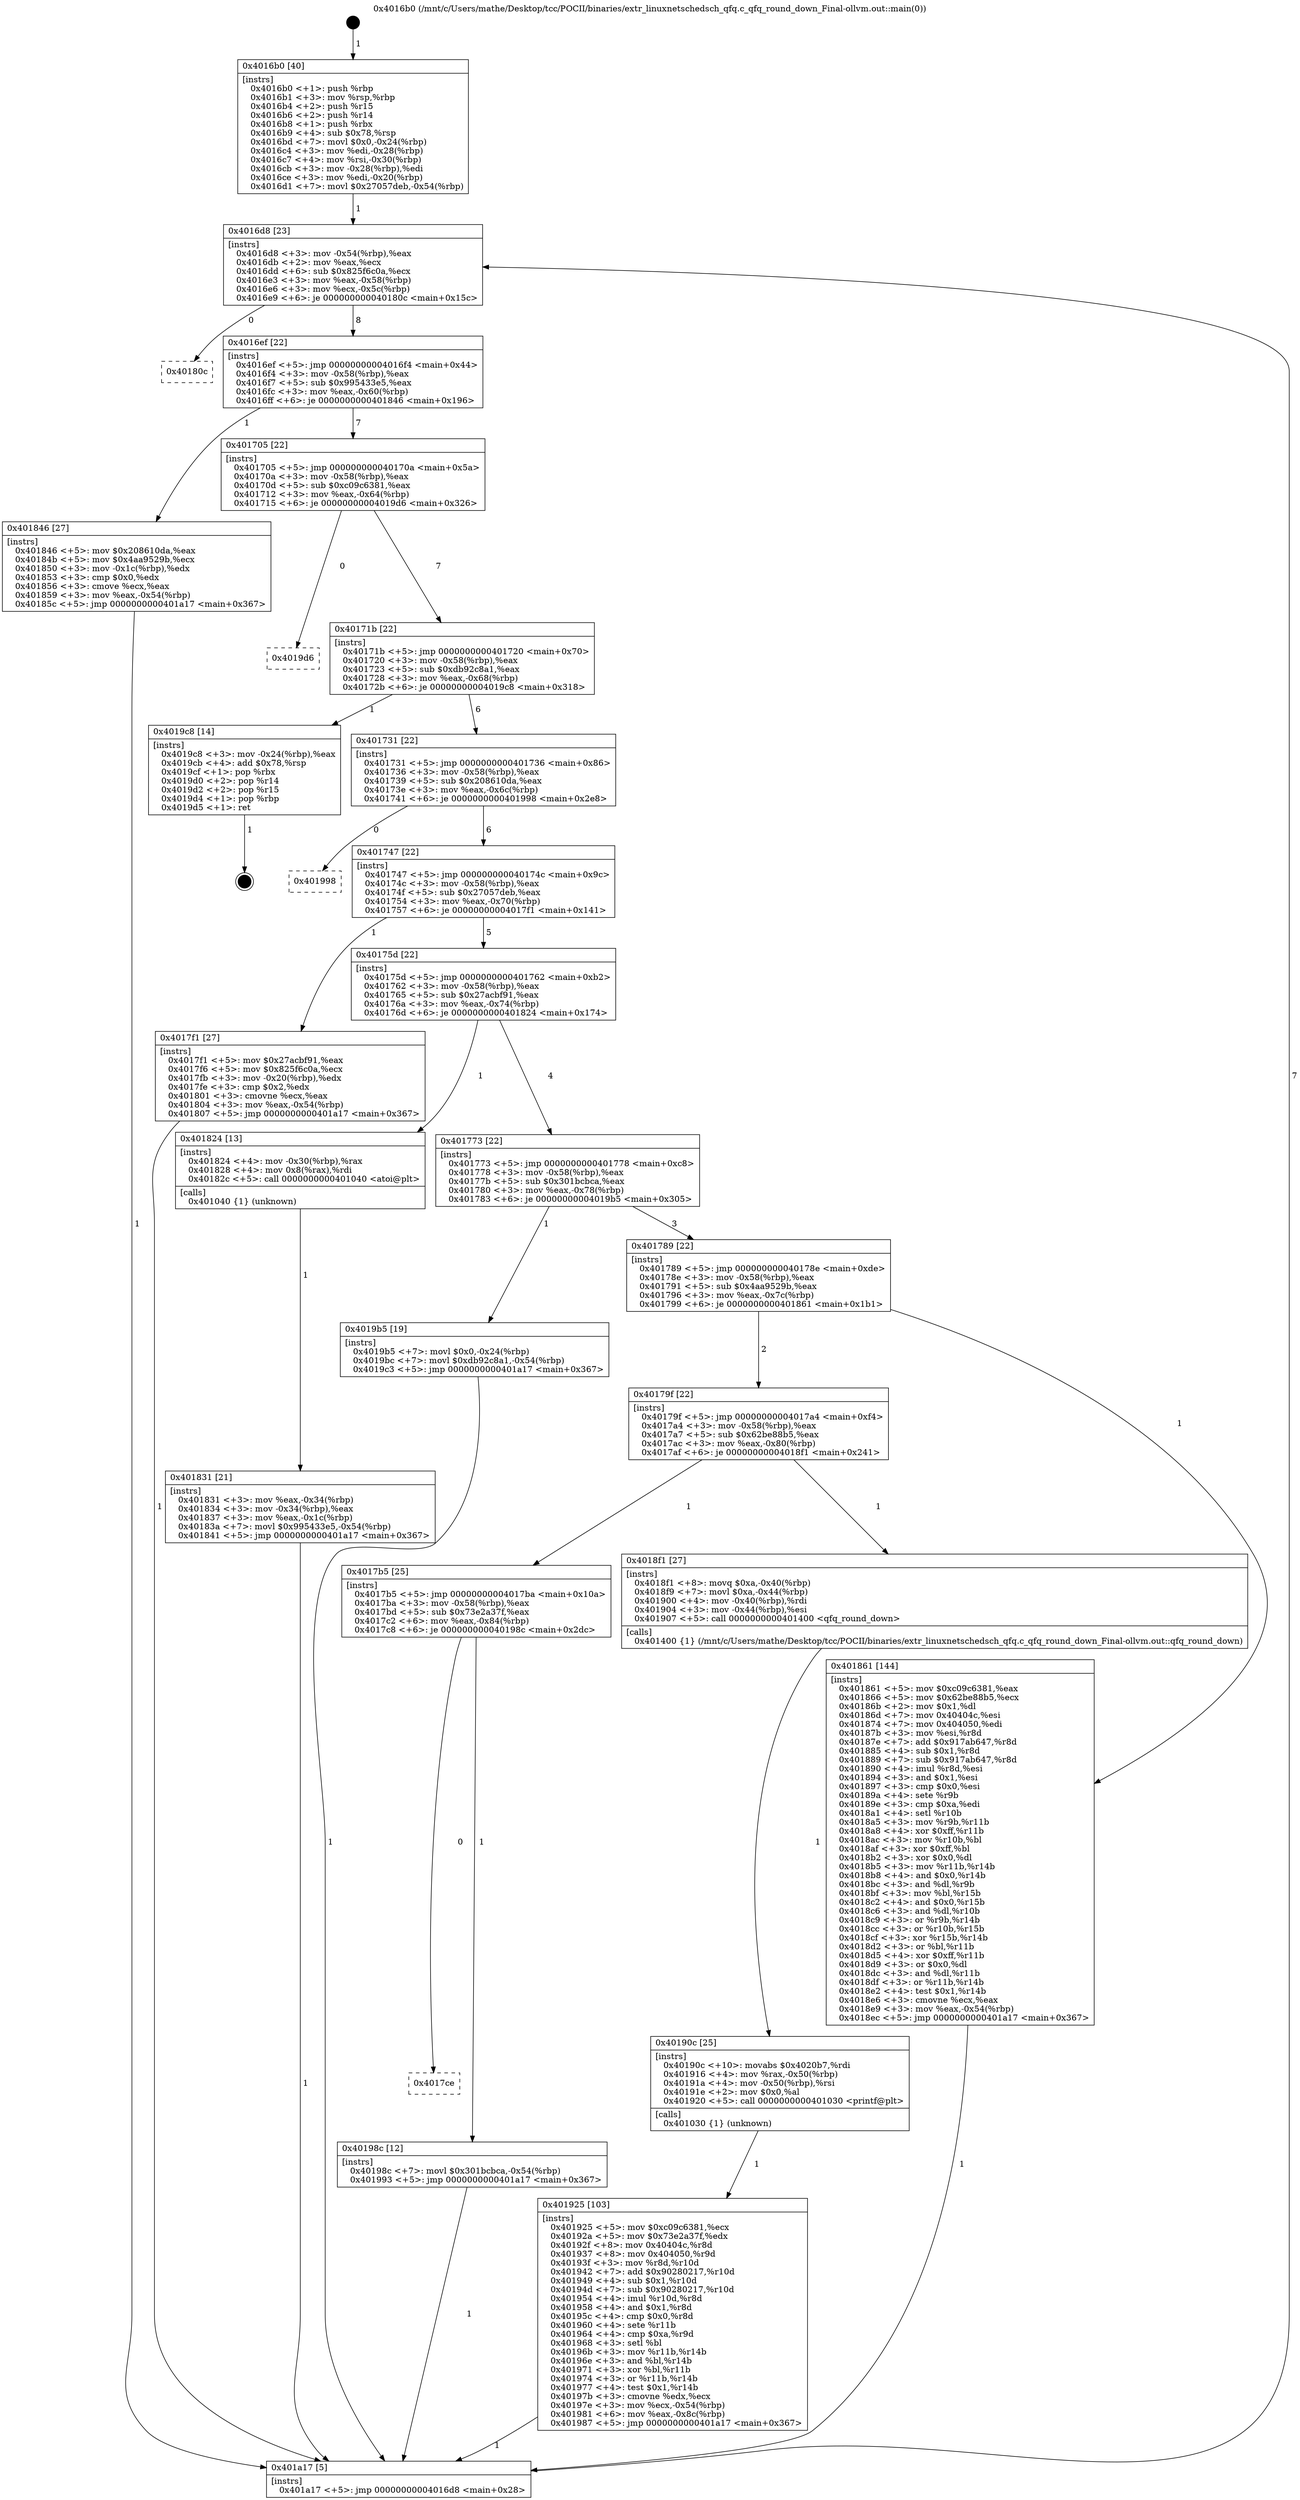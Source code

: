 digraph "0x4016b0" {
  label = "0x4016b0 (/mnt/c/Users/mathe/Desktop/tcc/POCII/binaries/extr_linuxnetschedsch_qfq.c_qfq_round_down_Final-ollvm.out::main(0))"
  labelloc = "t"
  node[shape=record]

  Entry [label="",width=0.3,height=0.3,shape=circle,fillcolor=black,style=filled]
  "0x4016d8" [label="{
     0x4016d8 [23]\l
     | [instrs]\l
     &nbsp;&nbsp;0x4016d8 \<+3\>: mov -0x54(%rbp),%eax\l
     &nbsp;&nbsp;0x4016db \<+2\>: mov %eax,%ecx\l
     &nbsp;&nbsp;0x4016dd \<+6\>: sub $0x825f6c0a,%ecx\l
     &nbsp;&nbsp;0x4016e3 \<+3\>: mov %eax,-0x58(%rbp)\l
     &nbsp;&nbsp;0x4016e6 \<+3\>: mov %ecx,-0x5c(%rbp)\l
     &nbsp;&nbsp;0x4016e9 \<+6\>: je 000000000040180c \<main+0x15c\>\l
  }"]
  "0x40180c" [label="{
     0x40180c\l
  }", style=dashed]
  "0x4016ef" [label="{
     0x4016ef [22]\l
     | [instrs]\l
     &nbsp;&nbsp;0x4016ef \<+5\>: jmp 00000000004016f4 \<main+0x44\>\l
     &nbsp;&nbsp;0x4016f4 \<+3\>: mov -0x58(%rbp),%eax\l
     &nbsp;&nbsp;0x4016f7 \<+5\>: sub $0x995433e5,%eax\l
     &nbsp;&nbsp;0x4016fc \<+3\>: mov %eax,-0x60(%rbp)\l
     &nbsp;&nbsp;0x4016ff \<+6\>: je 0000000000401846 \<main+0x196\>\l
  }"]
  Exit [label="",width=0.3,height=0.3,shape=circle,fillcolor=black,style=filled,peripheries=2]
  "0x401846" [label="{
     0x401846 [27]\l
     | [instrs]\l
     &nbsp;&nbsp;0x401846 \<+5\>: mov $0x208610da,%eax\l
     &nbsp;&nbsp;0x40184b \<+5\>: mov $0x4aa9529b,%ecx\l
     &nbsp;&nbsp;0x401850 \<+3\>: mov -0x1c(%rbp),%edx\l
     &nbsp;&nbsp;0x401853 \<+3\>: cmp $0x0,%edx\l
     &nbsp;&nbsp;0x401856 \<+3\>: cmove %ecx,%eax\l
     &nbsp;&nbsp;0x401859 \<+3\>: mov %eax,-0x54(%rbp)\l
     &nbsp;&nbsp;0x40185c \<+5\>: jmp 0000000000401a17 \<main+0x367\>\l
  }"]
  "0x401705" [label="{
     0x401705 [22]\l
     | [instrs]\l
     &nbsp;&nbsp;0x401705 \<+5\>: jmp 000000000040170a \<main+0x5a\>\l
     &nbsp;&nbsp;0x40170a \<+3\>: mov -0x58(%rbp),%eax\l
     &nbsp;&nbsp;0x40170d \<+5\>: sub $0xc09c6381,%eax\l
     &nbsp;&nbsp;0x401712 \<+3\>: mov %eax,-0x64(%rbp)\l
     &nbsp;&nbsp;0x401715 \<+6\>: je 00000000004019d6 \<main+0x326\>\l
  }"]
  "0x4017ce" [label="{
     0x4017ce\l
  }", style=dashed]
  "0x4019d6" [label="{
     0x4019d6\l
  }", style=dashed]
  "0x40171b" [label="{
     0x40171b [22]\l
     | [instrs]\l
     &nbsp;&nbsp;0x40171b \<+5\>: jmp 0000000000401720 \<main+0x70\>\l
     &nbsp;&nbsp;0x401720 \<+3\>: mov -0x58(%rbp),%eax\l
     &nbsp;&nbsp;0x401723 \<+5\>: sub $0xdb92c8a1,%eax\l
     &nbsp;&nbsp;0x401728 \<+3\>: mov %eax,-0x68(%rbp)\l
     &nbsp;&nbsp;0x40172b \<+6\>: je 00000000004019c8 \<main+0x318\>\l
  }"]
  "0x40198c" [label="{
     0x40198c [12]\l
     | [instrs]\l
     &nbsp;&nbsp;0x40198c \<+7\>: movl $0x301bcbca,-0x54(%rbp)\l
     &nbsp;&nbsp;0x401993 \<+5\>: jmp 0000000000401a17 \<main+0x367\>\l
  }"]
  "0x4019c8" [label="{
     0x4019c8 [14]\l
     | [instrs]\l
     &nbsp;&nbsp;0x4019c8 \<+3\>: mov -0x24(%rbp),%eax\l
     &nbsp;&nbsp;0x4019cb \<+4\>: add $0x78,%rsp\l
     &nbsp;&nbsp;0x4019cf \<+1\>: pop %rbx\l
     &nbsp;&nbsp;0x4019d0 \<+2\>: pop %r14\l
     &nbsp;&nbsp;0x4019d2 \<+2\>: pop %r15\l
     &nbsp;&nbsp;0x4019d4 \<+1\>: pop %rbp\l
     &nbsp;&nbsp;0x4019d5 \<+1\>: ret\l
  }"]
  "0x401731" [label="{
     0x401731 [22]\l
     | [instrs]\l
     &nbsp;&nbsp;0x401731 \<+5\>: jmp 0000000000401736 \<main+0x86\>\l
     &nbsp;&nbsp;0x401736 \<+3\>: mov -0x58(%rbp),%eax\l
     &nbsp;&nbsp;0x401739 \<+5\>: sub $0x208610da,%eax\l
     &nbsp;&nbsp;0x40173e \<+3\>: mov %eax,-0x6c(%rbp)\l
     &nbsp;&nbsp;0x401741 \<+6\>: je 0000000000401998 \<main+0x2e8\>\l
  }"]
  "0x401925" [label="{
     0x401925 [103]\l
     | [instrs]\l
     &nbsp;&nbsp;0x401925 \<+5\>: mov $0xc09c6381,%ecx\l
     &nbsp;&nbsp;0x40192a \<+5\>: mov $0x73e2a37f,%edx\l
     &nbsp;&nbsp;0x40192f \<+8\>: mov 0x40404c,%r8d\l
     &nbsp;&nbsp;0x401937 \<+8\>: mov 0x404050,%r9d\l
     &nbsp;&nbsp;0x40193f \<+3\>: mov %r8d,%r10d\l
     &nbsp;&nbsp;0x401942 \<+7\>: add $0x90280217,%r10d\l
     &nbsp;&nbsp;0x401949 \<+4\>: sub $0x1,%r10d\l
     &nbsp;&nbsp;0x40194d \<+7\>: sub $0x90280217,%r10d\l
     &nbsp;&nbsp;0x401954 \<+4\>: imul %r10d,%r8d\l
     &nbsp;&nbsp;0x401958 \<+4\>: and $0x1,%r8d\l
     &nbsp;&nbsp;0x40195c \<+4\>: cmp $0x0,%r8d\l
     &nbsp;&nbsp;0x401960 \<+4\>: sete %r11b\l
     &nbsp;&nbsp;0x401964 \<+4\>: cmp $0xa,%r9d\l
     &nbsp;&nbsp;0x401968 \<+3\>: setl %bl\l
     &nbsp;&nbsp;0x40196b \<+3\>: mov %r11b,%r14b\l
     &nbsp;&nbsp;0x40196e \<+3\>: and %bl,%r14b\l
     &nbsp;&nbsp;0x401971 \<+3\>: xor %bl,%r11b\l
     &nbsp;&nbsp;0x401974 \<+3\>: or %r11b,%r14b\l
     &nbsp;&nbsp;0x401977 \<+4\>: test $0x1,%r14b\l
     &nbsp;&nbsp;0x40197b \<+3\>: cmovne %edx,%ecx\l
     &nbsp;&nbsp;0x40197e \<+3\>: mov %ecx,-0x54(%rbp)\l
     &nbsp;&nbsp;0x401981 \<+6\>: mov %eax,-0x8c(%rbp)\l
     &nbsp;&nbsp;0x401987 \<+5\>: jmp 0000000000401a17 \<main+0x367\>\l
  }"]
  "0x401998" [label="{
     0x401998\l
  }", style=dashed]
  "0x401747" [label="{
     0x401747 [22]\l
     | [instrs]\l
     &nbsp;&nbsp;0x401747 \<+5\>: jmp 000000000040174c \<main+0x9c\>\l
     &nbsp;&nbsp;0x40174c \<+3\>: mov -0x58(%rbp),%eax\l
     &nbsp;&nbsp;0x40174f \<+5\>: sub $0x27057deb,%eax\l
     &nbsp;&nbsp;0x401754 \<+3\>: mov %eax,-0x70(%rbp)\l
     &nbsp;&nbsp;0x401757 \<+6\>: je 00000000004017f1 \<main+0x141\>\l
  }"]
  "0x40190c" [label="{
     0x40190c [25]\l
     | [instrs]\l
     &nbsp;&nbsp;0x40190c \<+10\>: movabs $0x4020b7,%rdi\l
     &nbsp;&nbsp;0x401916 \<+4\>: mov %rax,-0x50(%rbp)\l
     &nbsp;&nbsp;0x40191a \<+4\>: mov -0x50(%rbp),%rsi\l
     &nbsp;&nbsp;0x40191e \<+2\>: mov $0x0,%al\l
     &nbsp;&nbsp;0x401920 \<+5\>: call 0000000000401030 \<printf@plt\>\l
     | [calls]\l
     &nbsp;&nbsp;0x401030 \{1\} (unknown)\l
  }"]
  "0x4017f1" [label="{
     0x4017f1 [27]\l
     | [instrs]\l
     &nbsp;&nbsp;0x4017f1 \<+5\>: mov $0x27acbf91,%eax\l
     &nbsp;&nbsp;0x4017f6 \<+5\>: mov $0x825f6c0a,%ecx\l
     &nbsp;&nbsp;0x4017fb \<+3\>: mov -0x20(%rbp),%edx\l
     &nbsp;&nbsp;0x4017fe \<+3\>: cmp $0x2,%edx\l
     &nbsp;&nbsp;0x401801 \<+3\>: cmovne %ecx,%eax\l
     &nbsp;&nbsp;0x401804 \<+3\>: mov %eax,-0x54(%rbp)\l
     &nbsp;&nbsp;0x401807 \<+5\>: jmp 0000000000401a17 \<main+0x367\>\l
  }"]
  "0x40175d" [label="{
     0x40175d [22]\l
     | [instrs]\l
     &nbsp;&nbsp;0x40175d \<+5\>: jmp 0000000000401762 \<main+0xb2\>\l
     &nbsp;&nbsp;0x401762 \<+3\>: mov -0x58(%rbp),%eax\l
     &nbsp;&nbsp;0x401765 \<+5\>: sub $0x27acbf91,%eax\l
     &nbsp;&nbsp;0x40176a \<+3\>: mov %eax,-0x74(%rbp)\l
     &nbsp;&nbsp;0x40176d \<+6\>: je 0000000000401824 \<main+0x174\>\l
  }"]
  "0x401a17" [label="{
     0x401a17 [5]\l
     | [instrs]\l
     &nbsp;&nbsp;0x401a17 \<+5\>: jmp 00000000004016d8 \<main+0x28\>\l
  }"]
  "0x4016b0" [label="{
     0x4016b0 [40]\l
     | [instrs]\l
     &nbsp;&nbsp;0x4016b0 \<+1\>: push %rbp\l
     &nbsp;&nbsp;0x4016b1 \<+3\>: mov %rsp,%rbp\l
     &nbsp;&nbsp;0x4016b4 \<+2\>: push %r15\l
     &nbsp;&nbsp;0x4016b6 \<+2\>: push %r14\l
     &nbsp;&nbsp;0x4016b8 \<+1\>: push %rbx\l
     &nbsp;&nbsp;0x4016b9 \<+4\>: sub $0x78,%rsp\l
     &nbsp;&nbsp;0x4016bd \<+7\>: movl $0x0,-0x24(%rbp)\l
     &nbsp;&nbsp;0x4016c4 \<+3\>: mov %edi,-0x28(%rbp)\l
     &nbsp;&nbsp;0x4016c7 \<+4\>: mov %rsi,-0x30(%rbp)\l
     &nbsp;&nbsp;0x4016cb \<+3\>: mov -0x28(%rbp),%edi\l
     &nbsp;&nbsp;0x4016ce \<+3\>: mov %edi,-0x20(%rbp)\l
     &nbsp;&nbsp;0x4016d1 \<+7\>: movl $0x27057deb,-0x54(%rbp)\l
  }"]
  "0x4017b5" [label="{
     0x4017b5 [25]\l
     | [instrs]\l
     &nbsp;&nbsp;0x4017b5 \<+5\>: jmp 00000000004017ba \<main+0x10a\>\l
     &nbsp;&nbsp;0x4017ba \<+3\>: mov -0x58(%rbp),%eax\l
     &nbsp;&nbsp;0x4017bd \<+5\>: sub $0x73e2a37f,%eax\l
     &nbsp;&nbsp;0x4017c2 \<+6\>: mov %eax,-0x84(%rbp)\l
     &nbsp;&nbsp;0x4017c8 \<+6\>: je 000000000040198c \<main+0x2dc\>\l
  }"]
  "0x401824" [label="{
     0x401824 [13]\l
     | [instrs]\l
     &nbsp;&nbsp;0x401824 \<+4\>: mov -0x30(%rbp),%rax\l
     &nbsp;&nbsp;0x401828 \<+4\>: mov 0x8(%rax),%rdi\l
     &nbsp;&nbsp;0x40182c \<+5\>: call 0000000000401040 \<atoi@plt\>\l
     | [calls]\l
     &nbsp;&nbsp;0x401040 \{1\} (unknown)\l
  }"]
  "0x401773" [label="{
     0x401773 [22]\l
     | [instrs]\l
     &nbsp;&nbsp;0x401773 \<+5\>: jmp 0000000000401778 \<main+0xc8\>\l
     &nbsp;&nbsp;0x401778 \<+3\>: mov -0x58(%rbp),%eax\l
     &nbsp;&nbsp;0x40177b \<+5\>: sub $0x301bcbca,%eax\l
     &nbsp;&nbsp;0x401780 \<+3\>: mov %eax,-0x78(%rbp)\l
     &nbsp;&nbsp;0x401783 \<+6\>: je 00000000004019b5 \<main+0x305\>\l
  }"]
  "0x401831" [label="{
     0x401831 [21]\l
     | [instrs]\l
     &nbsp;&nbsp;0x401831 \<+3\>: mov %eax,-0x34(%rbp)\l
     &nbsp;&nbsp;0x401834 \<+3\>: mov -0x34(%rbp),%eax\l
     &nbsp;&nbsp;0x401837 \<+3\>: mov %eax,-0x1c(%rbp)\l
     &nbsp;&nbsp;0x40183a \<+7\>: movl $0x995433e5,-0x54(%rbp)\l
     &nbsp;&nbsp;0x401841 \<+5\>: jmp 0000000000401a17 \<main+0x367\>\l
  }"]
  "0x4018f1" [label="{
     0x4018f1 [27]\l
     | [instrs]\l
     &nbsp;&nbsp;0x4018f1 \<+8\>: movq $0xa,-0x40(%rbp)\l
     &nbsp;&nbsp;0x4018f9 \<+7\>: movl $0xa,-0x44(%rbp)\l
     &nbsp;&nbsp;0x401900 \<+4\>: mov -0x40(%rbp),%rdi\l
     &nbsp;&nbsp;0x401904 \<+3\>: mov -0x44(%rbp),%esi\l
     &nbsp;&nbsp;0x401907 \<+5\>: call 0000000000401400 \<qfq_round_down\>\l
     | [calls]\l
     &nbsp;&nbsp;0x401400 \{1\} (/mnt/c/Users/mathe/Desktop/tcc/POCII/binaries/extr_linuxnetschedsch_qfq.c_qfq_round_down_Final-ollvm.out::qfq_round_down)\l
  }"]
  "0x4019b5" [label="{
     0x4019b5 [19]\l
     | [instrs]\l
     &nbsp;&nbsp;0x4019b5 \<+7\>: movl $0x0,-0x24(%rbp)\l
     &nbsp;&nbsp;0x4019bc \<+7\>: movl $0xdb92c8a1,-0x54(%rbp)\l
     &nbsp;&nbsp;0x4019c3 \<+5\>: jmp 0000000000401a17 \<main+0x367\>\l
  }"]
  "0x401789" [label="{
     0x401789 [22]\l
     | [instrs]\l
     &nbsp;&nbsp;0x401789 \<+5\>: jmp 000000000040178e \<main+0xde\>\l
     &nbsp;&nbsp;0x40178e \<+3\>: mov -0x58(%rbp),%eax\l
     &nbsp;&nbsp;0x401791 \<+5\>: sub $0x4aa9529b,%eax\l
     &nbsp;&nbsp;0x401796 \<+3\>: mov %eax,-0x7c(%rbp)\l
     &nbsp;&nbsp;0x401799 \<+6\>: je 0000000000401861 \<main+0x1b1\>\l
  }"]
  "0x40179f" [label="{
     0x40179f [22]\l
     | [instrs]\l
     &nbsp;&nbsp;0x40179f \<+5\>: jmp 00000000004017a4 \<main+0xf4\>\l
     &nbsp;&nbsp;0x4017a4 \<+3\>: mov -0x58(%rbp),%eax\l
     &nbsp;&nbsp;0x4017a7 \<+5\>: sub $0x62be88b5,%eax\l
     &nbsp;&nbsp;0x4017ac \<+3\>: mov %eax,-0x80(%rbp)\l
     &nbsp;&nbsp;0x4017af \<+6\>: je 00000000004018f1 \<main+0x241\>\l
  }"]
  "0x401861" [label="{
     0x401861 [144]\l
     | [instrs]\l
     &nbsp;&nbsp;0x401861 \<+5\>: mov $0xc09c6381,%eax\l
     &nbsp;&nbsp;0x401866 \<+5\>: mov $0x62be88b5,%ecx\l
     &nbsp;&nbsp;0x40186b \<+2\>: mov $0x1,%dl\l
     &nbsp;&nbsp;0x40186d \<+7\>: mov 0x40404c,%esi\l
     &nbsp;&nbsp;0x401874 \<+7\>: mov 0x404050,%edi\l
     &nbsp;&nbsp;0x40187b \<+3\>: mov %esi,%r8d\l
     &nbsp;&nbsp;0x40187e \<+7\>: add $0x917ab647,%r8d\l
     &nbsp;&nbsp;0x401885 \<+4\>: sub $0x1,%r8d\l
     &nbsp;&nbsp;0x401889 \<+7\>: sub $0x917ab647,%r8d\l
     &nbsp;&nbsp;0x401890 \<+4\>: imul %r8d,%esi\l
     &nbsp;&nbsp;0x401894 \<+3\>: and $0x1,%esi\l
     &nbsp;&nbsp;0x401897 \<+3\>: cmp $0x0,%esi\l
     &nbsp;&nbsp;0x40189a \<+4\>: sete %r9b\l
     &nbsp;&nbsp;0x40189e \<+3\>: cmp $0xa,%edi\l
     &nbsp;&nbsp;0x4018a1 \<+4\>: setl %r10b\l
     &nbsp;&nbsp;0x4018a5 \<+3\>: mov %r9b,%r11b\l
     &nbsp;&nbsp;0x4018a8 \<+4\>: xor $0xff,%r11b\l
     &nbsp;&nbsp;0x4018ac \<+3\>: mov %r10b,%bl\l
     &nbsp;&nbsp;0x4018af \<+3\>: xor $0xff,%bl\l
     &nbsp;&nbsp;0x4018b2 \<+3\>: xor $0x0,%dl\l
     &nbsp;&nbsp;0x4018b5 \<+3\>: mov %r11b,%r14b\l
     &nbsp;&nbsp;0x4018b8 \<+4\>: and $0x0,%r14b\l
     &nbsp;&nbsp;0x4018bc \<+3\>: and %dl,%r9b\l
     &nbsp;&nbsp;0x4018bf \<+3\>: mov %bl,%r15b\l
     &nbsp;&nbsp;0x4018c2 \<+4\>: and $0x0,%r15b\l
     &nbsp;&nbsp;0x4018c6 \<+3\>: and %dl,%r10b\l
     &nbsp;&nbsp;0x4018c9 \<+3\>: or %r9b,%r14b\l
     &nbsp;&nbsp;0x4018cc \<+3\>: or %r10b,%r15b\l
     &nbsp;&nbsp;0x4018cf \<+3\>: xor %r15b,%r14b\l
     &nbsp;&nbsp;0x4018d2 \<+3\>: or %bl,%r11b\l
     &nbsp;&nbsp;0x4018d5 \<+4\>: xor $0xff,%r11b\l
     &nbsp;&nbsp;0x4018d9 \<+3\>: or $0x0,%dl\l
     &nbsp;&nbsp;0x4018dc \<+3\>: and %dl,%r11b\l
     &nbsp;&nbsp;0x4018df \<+3\>: or %r11b,%r14b\l
     &nbsp;&nbsp;0x4018e2 \<+4\>: test $0x1,%r14b\l
     &nbsp;&nbsp;0x4018e6 \<+3\>: cmovne %ecx,%eax\l
     &nbsp;&nbsp;0x4018e9 \<+3\>: mov %eax,-0x54(%rbp)\l
     &nbsp;&nbsp;0x4018ec \<+5\>: jmp 0000000000401a17 \<main+0x367\>\l
  }"]
  Entry -> "0x4016b0" [label=" 1"]
  "0x4016d8" -> "0x40180c" [label=" 0"]
  "0x4016d8" -> "0x4016ef" [label=" 8"]
  "0x4019c8" -> Exit [label=" 1"]
  "0x4016ef" -> "0x401846" [label=" 1"]
  "0x4016ef" -> "0x401705" [label=" 7"]
  "0x4019b5" -> "0x401a17" [label=" 1"]
  "0x401705" -> "0x4019d6" [label=" 0"]
  "0x401705" -> "0x40171b" [label=" 7"]
  "0x40198c" -> "0x401a17" [label=" 1"]
  "0x40171b" -> "0x4019c8" [label=" 1"]
  "0x40171b" -> "0x401731" [label=" 6"]
  "0x4017b5" -> "0x4017ce" [label=" 0"]
  "0x401731" -> "0x401998" [label=" 0"]
  "0x401731" -> "0x401747" [label=" 6"]
  "0x4017b5" -> "0x40198c" [label=" 1"]
  "0x401747" -> "0x4017f1" [label=" 1"]
  "0x401747" -> "0x40175d" [label=" 5"]
  "0x4017f1" -> "0x401a17" [label=" 1"]
  "0x4016b0" -> "0x4016d8" [label=" 1"]
  "0x401a17" -> "0x4016d8" [label=" 7"]
  "0x401925" -> "0x401a17" [label=" 1"]
  "0x40175d" -> "0x401824" [label=" 1"]
  "0x40175d" -> "0x401773" [label=" 4"]
  "0x401824" -> "0x401831" [label=" 1"]
  "0x401831" -> "0x401a17" [label=" 1"]
  "0x401846" -> "0x401a17" [label=" 1"]
  "0x40190c" -> "0x401925" [label=" 1"]
  "0x401773" -> "0x4019b5" [label=" 1"]
  "0x401773" -> "0x401789" [label=" 3"]
  "0x4018f1" -> "0x40190c" [label=" 1"]
  "0x401789" -> "0x401861" [label=" 1"]
  "0x401789" -> "0x40179f" [label=" 2"]
  "0x401861" -> "0x401a17" [label=" 1"]
  "0x40179f" -> "0x4017b5" [label=" 1"]
  "0x40179f" -> "0x4018f1" [label=" 1"]
}

